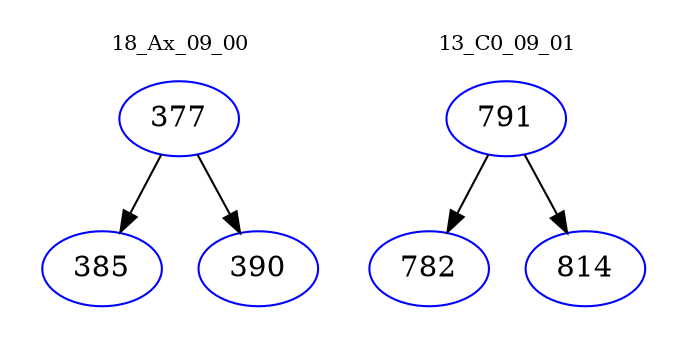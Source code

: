 digraph{
subgraph cluster_0 {
color = white
label = "18_Ax_09_00";
fontsize=10;
T0_377 [label="377", color="blue"]
T0_377 -> T0_385 [color="black"]
T0_385 [label="385", color="blue"]
T0_377 -> T0_390 [color="black"]
T0_390 [label="390", color="blue"]
}
subgraph cluster_1 {
color = white
label = "13_C0_09_01";
fontsize=10;
T1_791 [label="791", color="blue"]
T1_791 -> T1_782 [color="black"]
T1_782 [label="782", color="blue"]
T1_791 -> T1_814 [color="black"]
T1_814 [label="814", color="blue"]
}
}
